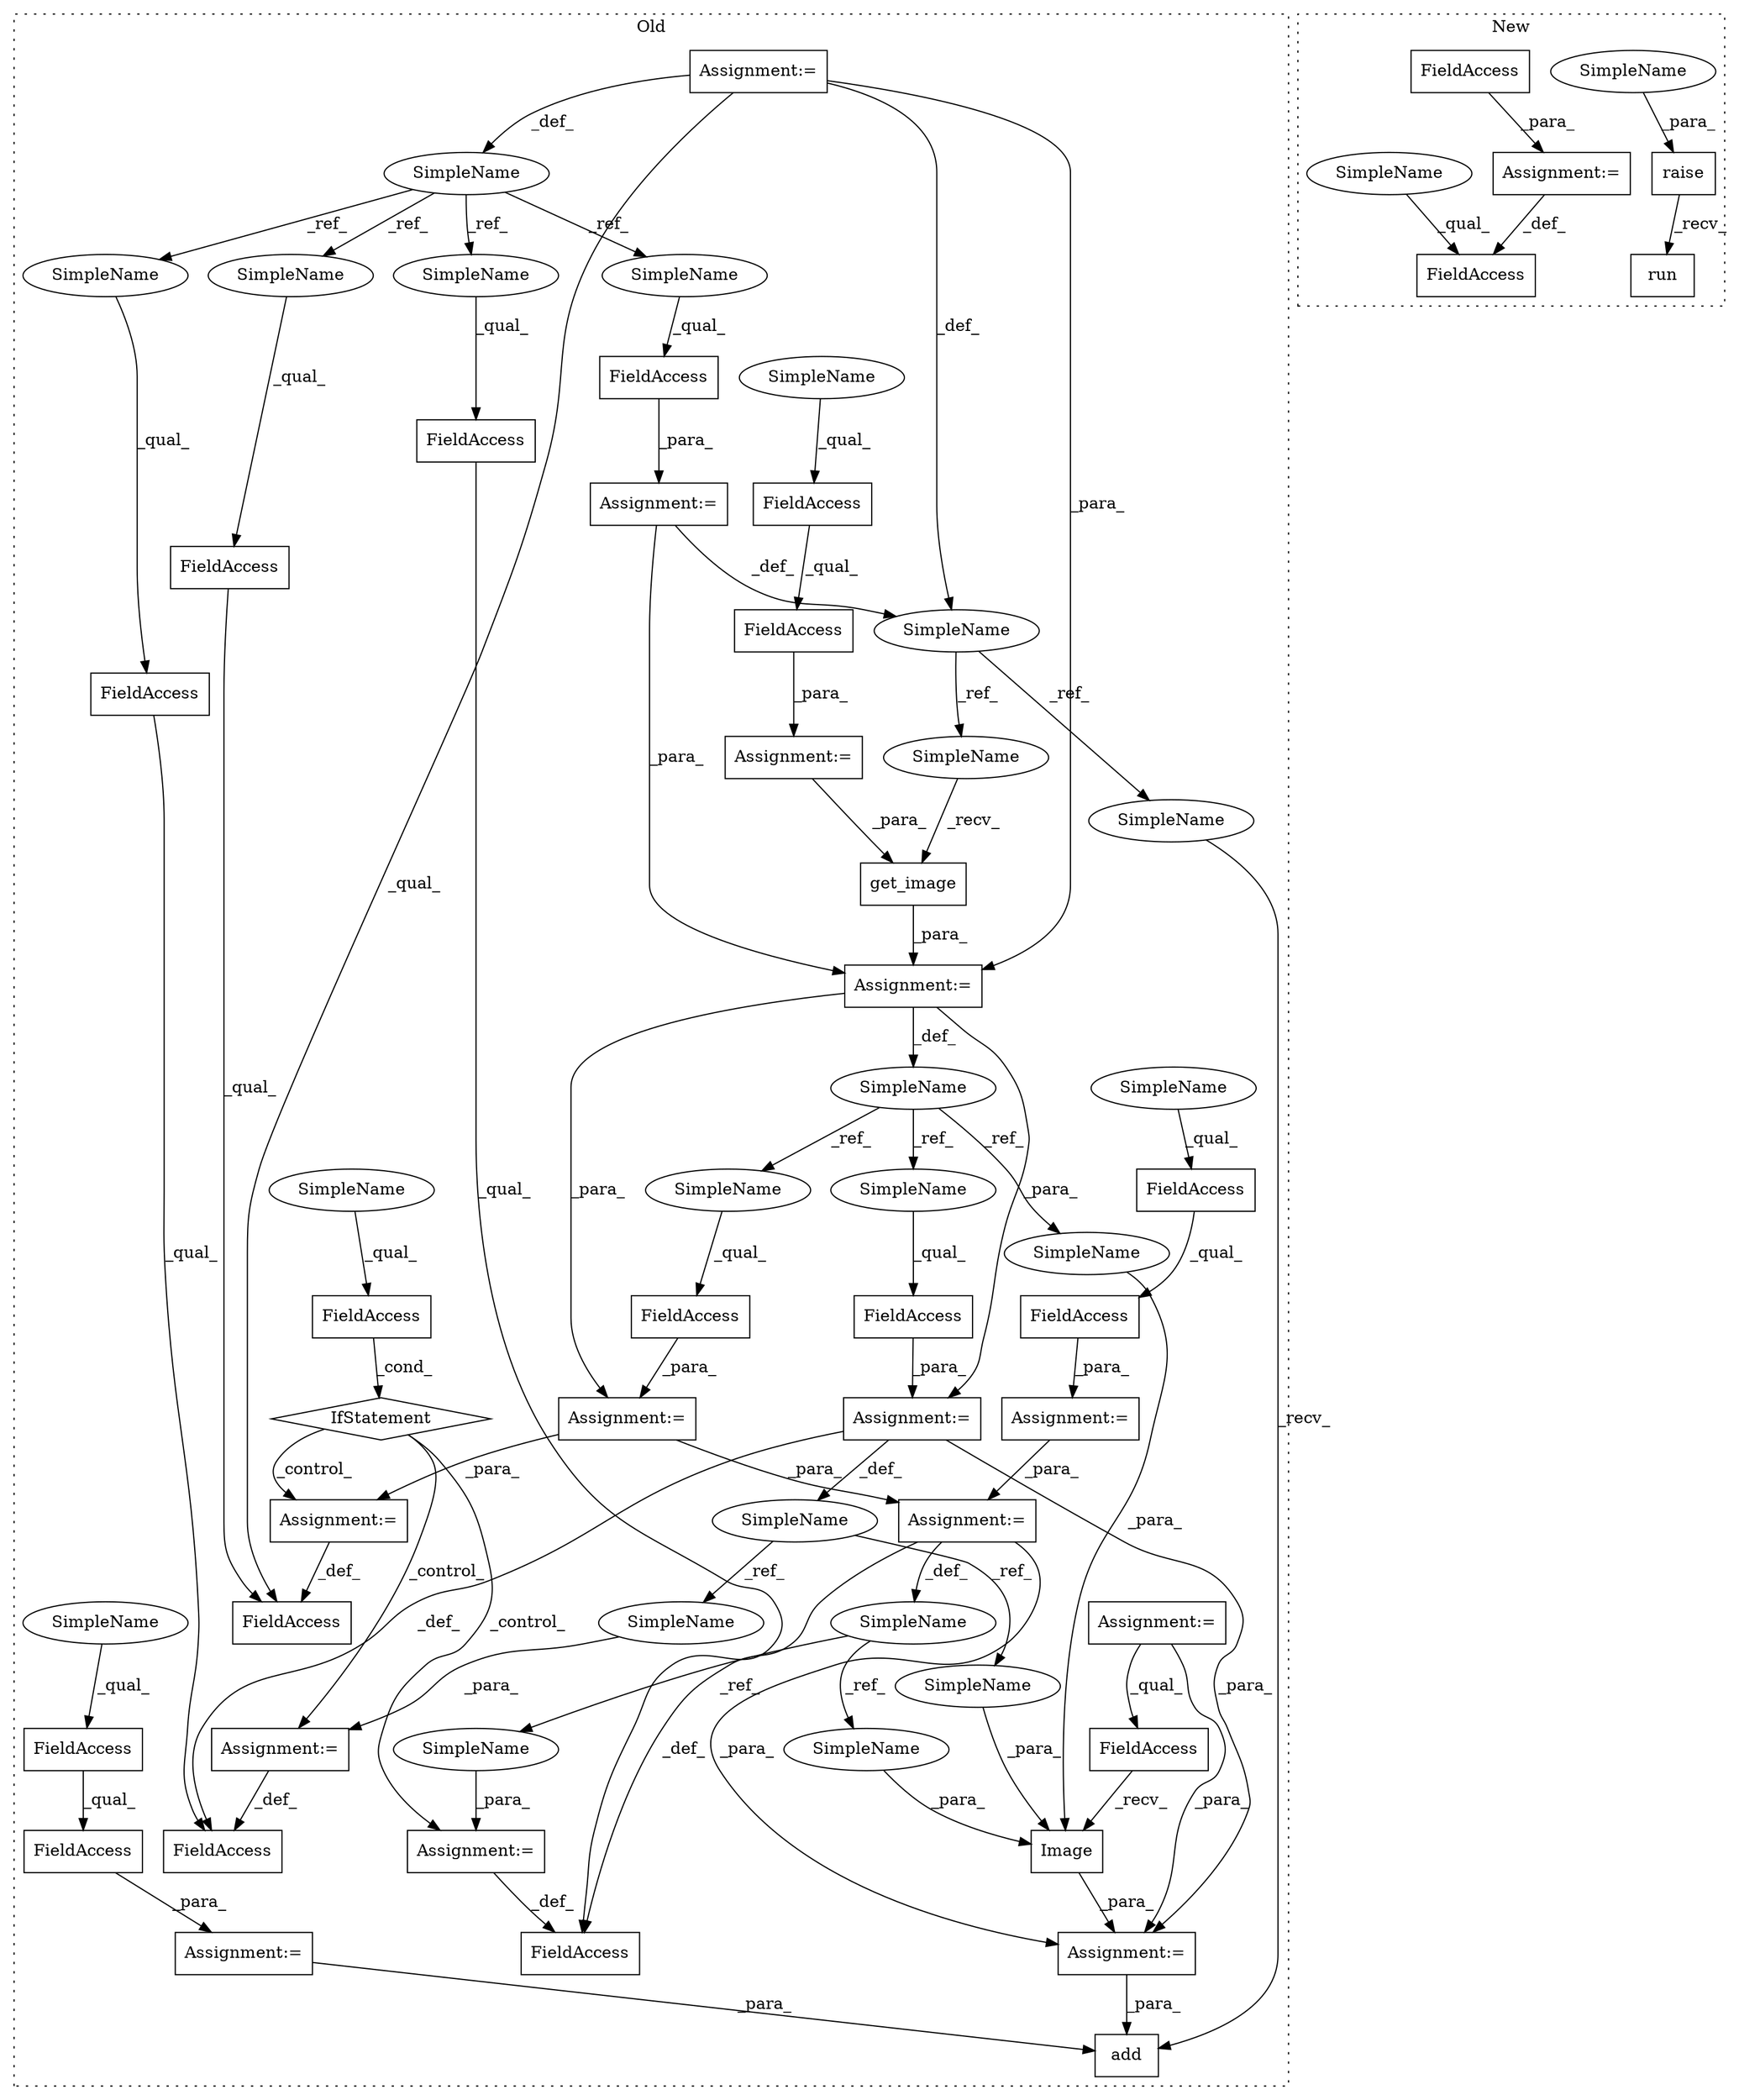 digraph G {
subgraph cluster0 {
1 [label="Image" a="32" s="1484,1509" l="6,1" shape="box"];
3 [label="FieldAccess" a="22" s="1465" l="18" shape="box"];
4 [label="Assignment:=" a="7" s="1290" l="1" shape="box"];
5 [label="Assignment:=" a="7" s="1464" l="1" shape="box"];
6 [label="Assignment:=" a="7" s="1645" l="1" shape="box"];
7 [label="Assignment:=" a="7" s="1693" l="1" shape="box"];
8 [label="FieldAccess" a="22" s="1291" l="19" shape="box"];
9 [label="add" a="32" s="1523,1535" l="4,1" shape="box"];
10 [label="SimpleName" a="42" s="1348" l="10" shape="ellipse"];
11 [label="SimpleName" a="42" s="1402" l="6" shape="ellipse"];
12 [label="SimpleName" a="42" s="995" l="9" shape="ellipse"];
13 [label="FieldAccess" a="22" s="1572" l="22" shape="box"];
14 [label="SimpleName" a="42" s="1316" l="1" shape="ellipse"];
15 [label="FieldAccess" a="22" s="1359" l="12" shape="box"];
16 [label="FieldAccess" a="22" s="1616" l="29" shape="box"];
17 [label="FieldAccess" a="22" s="1546" l="16" shape="box"];
18 [label="FieldAccess" a="22" s="1384" l="12" shape="box"];
19 [label="FieldAccess" a="22" s="1616" l="22" shape="box"];
20 [label="FieldAccess" a="22" s="1660" l="33" shape="box"];
21 [label="FieldAccess" a="22" s="1572" l="29" shape="box"];
22 [label="FieldAccess" a="22" s="1660" l="22" shape="box"];
23 [label="SimpleName" a="42" s="1284" l="6" shape="ellipse"];
24 [label="get_image" a="32" s="1325,1341" l="10,1" shape="box"];
26 [label="FieldAccess" a="22" s="1207" l="11" shape="box"];
27 [label="FieldAccess" a="22" s="1207" l="17" shape="box"];
28 [label="FieldAccess" a="22" s="1177" l="11" shape="box"];
29 [label="FieldAccess" a="22" s="1177" l="17" shape="box"];
31 [label="IfStatement" a="25" s="1542,1562" l="4,2" shape="diamond"];
32 [label="Assignment:=" a="7" s="1317" l="1" shape="box"];
33 [label="Assignment:=" a="7" s="1206" l="1" shape="box"];
34 [label="Assignment:=" a="7" s="1383" l="1" shape="box"];
35 [label="Assignment:=" a="7" s="1176" l="1" shape="box"];
36 [label="Assignment:=" a="7" s="1408" l="1" shape="box"];
37 [label="Assignment:=" a="7" s="995" l="9" shape="box"];
38 [label="Assignment:=" a="7" s="973" l="12" shape="box"];
39 [label="Assignment:=" a="7" s="1358" l="1" shape="box"];
42 [label="Assignment:=" a="7" s="1601" l="1" shape="box"];
43 [label="FieldAccess" a="22" s="1263" l="9" shape="box"];
44 [label="FieldAccess" a="22" s="1263" l="15" shape="box"];
45 [label="Assignment:=" a="7" s="1262" l="1" shape="box"];
46 [label="SimpleName" a="42" s="1572" l="9" shape="ellipse"];
47 [label="SimpleName" a="42" s="1616" l="9" shape="ellipse"];
48 [label="SimpleName" a="42" s="1291" l="9" shape="ellipse"];
49 [label="SimpleName" a="42" s="1660" l="9" shape="ellipse"];
50 [label="SimpleName" a="42" s="1490" l="10" shape="ellipse"];
51 [label="SimpleName" a="42" s="1694" l="10" shape="ellipse"];
52 [label="SimpleName" a="42" s="1318" l="6" shape="ellipse"];
53 [label="SimpleName" a="42" s="1516" l="6" shape="ellipse"];
54 [label="SimpleName" a="42" s="1501" l="6" shape="ellipse"];
55 [label="SimpleName" a="42" s="1646" l="6" shape="ellipse"];
56 [label="SimpleName" a="42" s="1546" l="4" shape="ellipse"];
57 [label="SimpleName" a="42" s="1263" l="4" shape="ellipse"];
58 [label="SimpleName" a="42" s="1177" l="4" shape="ellipse"];
59 [label="SimpleName" a="42" s="1207" l="4" shape="ellipse"];
60 [label="SimpleName" a="42" s="1384" l="1" shape="ellipse"];
61 [label="SimpleName" a="42" s="1359" l="1" shape="ellipse"];
62 [label="SimpleName" a="42" s="1508" l="1" shape="ellipse"];
label = "Old";
style="dotted";
}
subgraph cluster1 {
2 [label="run" a="32" s="870,883" l="4,1" shape="box"];
25 [label="raise" a="32" s="842,868" l="6,1" shape="box"];
30 [label="FieldAccess" a="22" s="793" l="13" shape="box"];
40 [label="Assignment:=" a="7" s="806" l="1" shape="box"];
41 [label="FieldAccess" a="22" s="807" l="29" shape="box"];
63 [label="SimpleName" a="42" s="864" l="4" shape="ellipse"];
64 [label="SimpleName" a="42" s="793" l="4" shape="ellipse"];
label = "New";
style="dotted";
}
1 -> 5 [label="_para_"];
3 -> 1 [label="_recv_"];
4 -> 23 [label="_def_"];
4 -> 32 [label="_para_"];
5 -> 9 [label="_para_"];
6 -> 16 [label="_def_"];
7 -> 20 [label="_def_"];
8 -> 4 [label="_para_"];
10 -> 51 [label="_ref_"];
10 -> 50 [label="_ref_"];
11 -> 54 [label="_ref_"];
11 -> 55 [label="_ref_"];
12 -> 49 [label="_ref_"];
12 -> 46 [label="_ref_"];
12 -> 47 [label="_ref_"];
12 -> 48 [label="_ref_"];
13 -> 21 [label="_qual_"];
14 -> 62 [label="_ref_"];
14 -> 60 [label="_ref_"];
14 -> 61 [label="_ref_"];
15 -> 39 [label="_para_"];
17 -> 31 [label="_cond_"];
18 -> 34 [label="_para_"];
19 -> 16 [label="_qual_"];
22 -> 20 [label="_qual_"];
23 -> 53 [label="_ref_"];
23 -> 52 [label="_ref_"];
24 -> 32 [label="_para_"];
25 -> 2 [label="_recv_"];
26 -> 27 [label="_qual_"];
27 -> 33 [label="_para_"];
28 -> 29 [label="_qual_"];
29 -> 35 [label="_para_"];
31 -> 7 [label="_control_"];
31 -> 42 [label="_control_"];
31 -> 6 [label="_control_"];
32 -> 34 [label="_para_"];
32 -> 39 [label="_para_"];
32 -> 14 [label="_def_"];
33 -> 9 [label="_para_"];
34 -> 36 [label="_para_"];
34 -> 42 [label="_para_"];
35 -> 24 [label="_para_"];
36 -> 11 [label="_def_"];
36 -> 16 [label="_def_"];
36 -> 5 [label="_para_"];
37 -> 32 [label="_para_"];
37 -> 23 [label="_def_"];
37 -> 21 [label="_qual_"];
37 -> 12 [label="_def_"];
38 -> 3 [label="_qual_"];
38 -> 5 [label="_para_"];
39 -> 10 [label="_def_"];
39 -> 5 [label="_para_"];
39 -> 20 [label="_def_"];
40 -> 30 [label="_def_"];
41 -> 40 [label="_para_"];
42 -> 21 [label="_def_"];
43 -> 44 [label="_qual_"];
44 -> 45 [label="_para_"];
45 -> 36 [label="_para_"];
46 -> 13 [label="_qual_"];
47 -> 19 [label="_qual_"];
48 -> 8 [label="_qual_"];
49 -> 22 [label="_qual_"];
50 -> 1 [label="_para_"];
51 -> 7 [label="_para_"];
52 -> 24 [label="_recv_"];
53 -> 9 [label="_recv_"];
54 -> 1 [label="_para_"];
55 -> 6 [label="_para_"];
56 -> 17 [label="_qual_"];
57 -> 43 [label="_qual_"];
58 -> 28 [label="_qual_"];
59 -> 26 [label="_qual_"];
60 -> 18 [label="_qual_"];
61 -> 15 [label="_qual_"];
62 -> 1 [label="_para_"];
63 -> 25 [label="_para_"];
64 -> 30 [label="_qual_"];
}